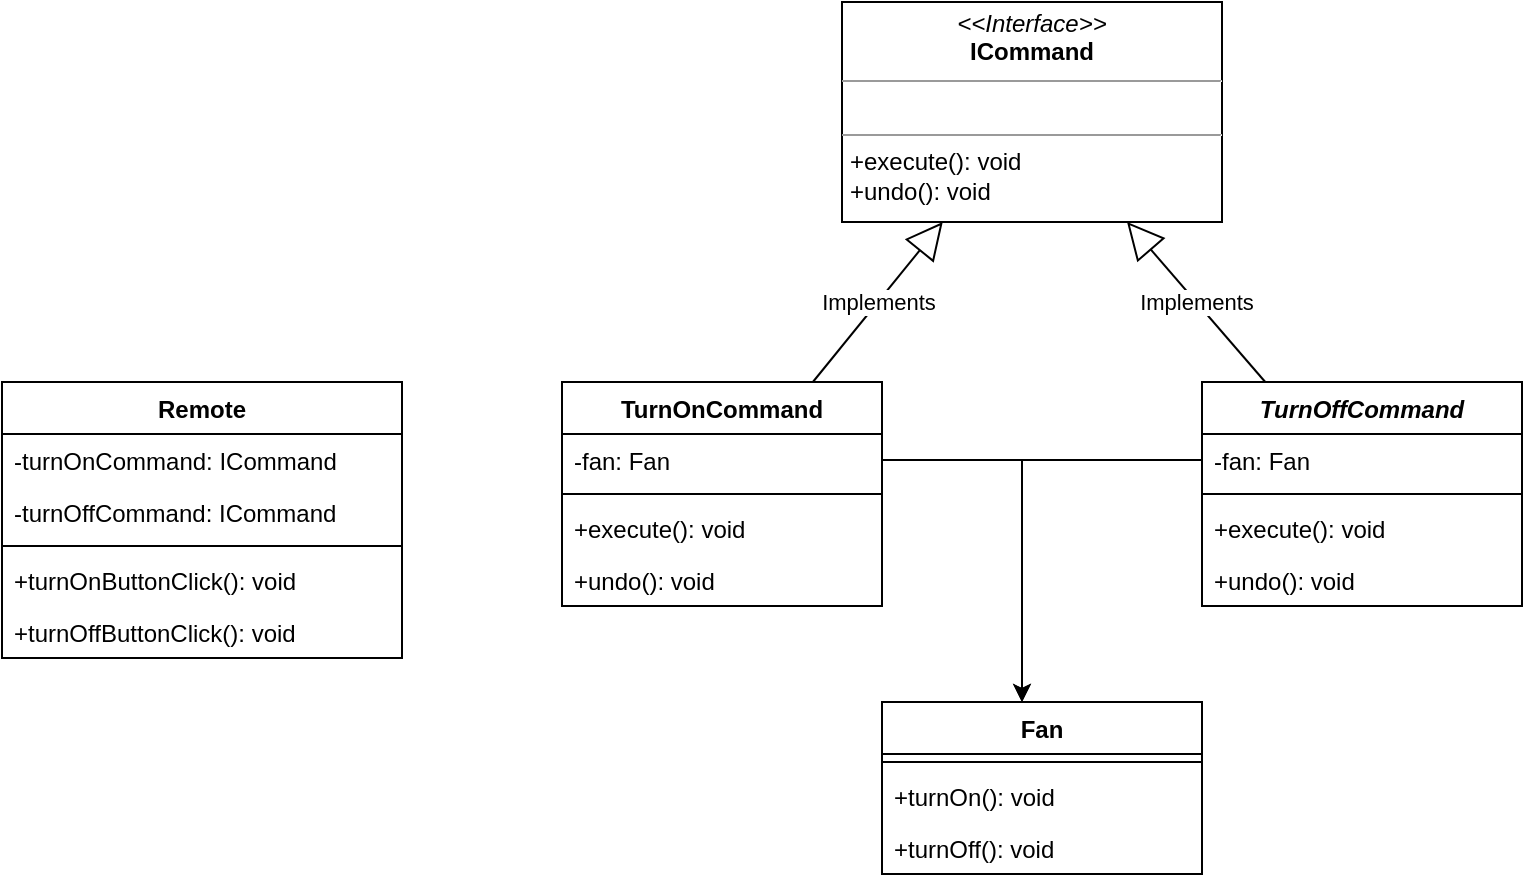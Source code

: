 <mxfile version="17.4.3" type="device"><diagram id="UflX4fYFUy51T9xey_v-" name="Page-1"><mxGraphModel dx="1422" dy="762" grid="1" gridSize="10" guides="1" tooltips="1" connect="1" arrows="1" fold="1" page="1" pageScale="1" pageWidth="827" pageHeight="1169" math="0" shadow="0"><root><mxCell id="0"/><mxCell id="1" parent="0"/><mxCell id="JFE_agPaNvYWgOGIv8ht-1" value="&lt;p style=&quot;margin: 0px ; margin-top: 4px ; text-align: center&quot;&gt;&lt;i&gt;&amp;lt;&amp;lt;Interface&amp;gt;&amp;gt;&lt;/i&gt;&lt;br&gt;&lt;b&gt;ICommand&lt;/b&gt;&lt;/p&gt;&lt;hr size=&quot;1&quot;&gt;&lt;p style=&quot;margin: 0px ; margin-left: 4px&quot;&gt;&lt;br&gt;&lt;/p&gt;&lt;hr size=&quot;1&quot;&gt;&lt;p style=&quot;margin: 0px ; margin-left: 4px&quot;&gt;+execute(): void&lt;br&gt;+undo(): void&lt;/p&gt;" style="verticalAlign=top;align=left;overflow=fill;fontSize=12;fontFamily=Helvetica;html=1;" vertex="1" parent="1"><mxGeometry x="450" y="30" width="190" height="110" as="geometry"/></mxCell><mxCell id="JFE_agPaNvYWgOGIv8ht-2" value="Remote" style="swimlane;fontStyle=1;align=center;verticalAlign=top;childLayout=stackLayout;horizontal=1;startSize=26;horizontalStack=0;resizeParent=1;resizeParentMax=0;resizeLast=0;collapsible=1;marginBottom=0;" vertex="1" parent="1"><mxGeometry x="30" y="220" width="200" height="138" as="geometry"/></mxCell><mxCell id="JFE_agPaNvYWgOGIv8ht-3" value="-turnOnCommand: ICommand" style="text;strokeColor=none;fillColor=none;align=left;verticalAlign=top;spacingLeft=4;spacingRight=4;overflow=hidden;rotatable=0;points=[[0,0.5],[1,0.5]];portConstraint=eastwest;" vertex="1" parent="JFE_agPaNvYWgOGIv8ht-2"><mxGeometry y="26" width="200" height="26" as="geometry"/></mxCell><mxCell id="JFE_agPaNvYWgOGIv8ht-6" value="-turnOffCommand: ICommand" style="text;strokeColor=none;fillColor=none;align=left;verticalAlign=top;spacingLeft=4;spacingRight=4;overflow=hidden;rotatable=0;points=[[0,0.5],[1,0.5]];portConstraint=eastwest;" vertex="1" parent="JFE_agPaNvYWgOGIv8ht-2"><mxGeometry y="52" width="200" height="26" as="geometry"/></mxCell><mxCell id="JFE_agPaNvYWgOGIv8ht-4" value="" style="line;strokeWidth=1;fillColor=none;align=left;verticalAlign=middle;spacingTop=-1;spacingLeft=3;spacingRight=3;rotatable=0;labelPosition=right;points=[];portConstraint=eastwest;" vertex="1" parent="JFE_agPaNvYWgOGIv8ht-2"><mxGeometry y="78" width="200" height="8" as="geometry"/></mxCell><mxCell id="JFE_agPaNvYWgOGIv8ht-5" value="+turnOnButtonClick(): void" style="text;strokeColor=none;fillColor=none;align=left;verticalAlign=top;spacingLeft=4;spacingRight=4;overflow=hidden;rotatable=0;points=[[0,0.5],[1,0.5]];portConstraint=eastwest;" vertex="1" parent="JFE_agPaNvYWgOGIv8ht-2"><mxGeometry y="86" width="200" height="26" as="geometry"/></mxCell><mxCell id="JFE_agPaNvYWgOGIv8ht-7" value="+turnOffButtonClick(): void" style="text;strokeColor=none;fillColor=none;align=left;verticalAlign=top;spacingLeft=4;spacingRight=4;overflow=hidden;rotatable=0;points=[[0,0.5],[1,0.5]];portConstraint=eastwest;" vertex="1" parent="JFE_agPaNvYWgOGIv8ht-2"><mxGeometry y="112" width="200" height="26" as="geometry"/></mxCell><mxCell id="JFE_agPaNvYWgOGIv8ht-8" value="Fan" style="swimlane;fontStyle=1;align=center;verticalAlign=top;childLayout=stackLayout;horizontal=1;startSize=26;horizontalStack=0;resizeParent=1;resizeParentMax=0;resizeLast=0;collapsible=1;marginBottom=0;" vertex="1" parent="1"><mxGeometry x="470" y="380" width="160" height="86" as="geometry"/></mxCell><mxCell id="JFE_agPaNvYWgOGIv8ht-10" value="" style="line;strokeWidth=1;fillColor=none;align=left;verticalAlign=middle;spacingTop=-1;spacingLeft=3;spacingRight=3;rotatable=0;labelPosition=right;points=[];portConstraint=eastwest;" vertex="1" parent="JFE_agPaNvYWgOGIv8ht-8"><mxGeometry y="26" width="160" height="8" as="geometry"/></mxCell><mxCell id="JFE_agPaNvYWgOGIv8ht-11" value="+turnOn(): void" style="text;strokeColor=none;fillColor=none;align=left;verticalAlign=top;spacingLeft=4;spacingRight=4;overflow=hidden;rotatable=0;points=[[0,0.5],[1,0.5]];portConstraint=eastwest;" vertex="1" parent="JFE_agPaNvYWgOGIv8ht-8"><mxGeometry y="34" width="160" height="26" as="geometry"/></mxCell><mxCell id="JFE_agPaNvYWgOGIv8ht-12" value="+turnOff(): void" style="text;strokeColor=none;fillColor=none;align=left;verticalAlign=top;spacingLeft=4;spacingRight=4;overflow=hidden;rotatable=0;points=[[0,0.5],[1,0.5]];portConstraint=eastwest;" vertex="1" parent="JFE_agPaNvYWgOGIv8ht-8"><mxGeometry y="60" width="160" height="26" as="geometry"/></mxCell><mxCell id="JFE_agPaNvYWgOGIv8ht-17" value="TurnOnCommand" style="swimlane;fontStyle=1;align=center;verticalAlign=top;childLayout=stackLayout;horizontal=1;startSize=26;horizontalStack=0;resizeParent=1;resizeParentMax=0;resizeLast=0;collapsible=1;marginBottom=0;" vertex="1" parent="1"><mxGeometry x="310" y="220" width="160" height="112" as="geometry"/></mxCell><mxCell id="JFE_agPaNvYWgOGIv8ht-18" value="-fan: Fan" style="text;strokeColor=none;fillColor=none;align=left;verticalAlign=top;spacingLeft=4;spacingRight=4;overflow=hidden;rotatable=0;points=[[0,0.5],[1,0.5]];portConstraint=eastwest;" vertex="1" parent="JFE_agPaNvYWgOGIv8ht-17"><mxGeometry y="26" width="160" height="26" as="geometry"/></mxCell><mxCell id="JFE_agPaNvYWgOGIv8ht-19" value="" style="line;strokeWidth=1;fillColor=none;align=left;verticalAlign=middle;spacingTop=-1;spacingLeft=3;spacingRight=3;rotatable=0;labelPosition=right;points=[];portConstraint=eastwest;" vertex="1" parent="JFE_agPaNvYWgOGIv8ht-17"><mxGeometry y="52" width="160" height="8" as="geometry"/></mxCell><mxCell id="JFE_agPaNvYWgOGIv8ht-20" value="+execute(): void" style="text;strokeColor=none;fillColor=none;align=left;verticalAlign=top;spacingLeft=4;spacingRight=4;overflow=hidden;rotatable=0;points=[[0,0.5],[1,0.5]];portConstraint=eastwest;" vertex="1" parent="JFE_agPaNvYWgOGIv8ht-17"><mxGeometry y="60" width="160" height="26" as="geometry"/></mxCell><mxCell id="JFE_agPaNvYWgOGIv8ht-21" value="+undo(): void" style="text;strokeColor=none;fillColor=none;align=left;verticalAlign=top;spacingLeft=4;spacingRight=4;overflow=hidden;rotatable=0;points=[[0,0.5],[1,0.5]];portConstraint=eastwest;" vertex="1" parent="JFE_agPaNvYWgOGIv8ht-17"><mxGeometry y="86" width="160" height="26" as="geometry"/></mxCell><mxCell id="JFE_agPaNvYWgOGIv8ht-22" value="TurnOffCommand" style="swimlane;fontStyle=3;align=center;verticalAlign=top;childLayout=stackLayout;horizontal=1;startSize=26;horizontalStack=0;resizeParent=1;resizeParentMax=0;resizeLast=0;collapsible=1;marginBottom=0;" vertex="1" parent="1"><mxGeometry x="630" y="220" width="160" height="112" as="geometry"/></mxCell><mxCell id="JFE_agPaNvYWgOGIv8ht-23" value="-fan: Fan" style="text;strokeColor=none;fillColor=none;align=left;verticalAlign=top;spacingLeft=4;spacingRight=4;overflow=hidden;rotatable=0;points=[[0,0.5],[1,0.5]];portConstraint=eastwest;" vertex="1" parent="JFE_agPaNvYWgOGIv8ht-22"><mxGeometry y="26" width="160" height="26" as="geometry"/></mxCell><mxCell id="JFE_agPaNvYWgOGIv8ht-24" value="" style="line;strokeWidth=1;fillColor=none;align=left;verticalAlign=middle;spacingTop=-1;spacingLeft=3;spacingRight=3;rotatable=0;labelPosition=right;points=[];portConstraint=eastwest;" vertex="1" parent="JFE_agPaNvYWgOGIv8ht-22"><mxGeometry y="52" width="160" height="8" as="geometry"/></mxCell><mxCell id="JFE_agPaNvYWgOGIv8ht-25" value="+execute(): void" style="text;strokeColor=none;fillColor=none;align=left;verticalAlign=top;spacingLeft=4;spacingRight=4;overflow=hidden;rotatable=0;points=[[0,0.5],[1,0.5]];portConstraint=eastwest;" vertex="1" parent="JFE_agPaNvYWgOGIv8ht-22"><mxGeometry y="60" width="160" height="26" as="geometry"/></mxCell><mxCell id="JFE_agPaNvYWgOGIv8ht-26" value="+undo(): void" style="text;strokeColor=none;fillColor=none;align=left;verticalAlign=top;spacingLeft=4;spacingRight=4;overflow=hidden;rotatable=0;points=[[0,0.5],[1,0.5]];portConstraint=eastwest;" vertex="1" parent="JFE_agPaNvYWgOGIv8ht-22"><mxGeometry y="86" width="160" height="26" as="geometry"/></mxCell><mxCell id="JFE_agPaNvYWgOGIv8ht-28" style="edgeStyle=orthogonalEdgeStyle;rounded=0;orthogonalLoop=1;jettySize=auto;html=1;exitX=1;exitY=0.5;exitDx=0;exitDy=0;" edge="1" parent="1" source="JFE_agPaNvYWgOGIv8ht-18" target="JFE_agPaNvYWgOGIv8ht-8"><mxGeometry relative="1" as="geometry"><Array as="points"><mxPoint x="540" y="259"/></Array></mxGeometry></mxCell><mxCell id="JFE_agPaNvYWgOGIv8ht-29" style="edgeStyle=orthogonalEdgeStyle;rounded=0;orthogonalLoop=1;jettySize=auto;html=1;exitX=0;exitY=0.5;exitDx=0;exitDy=0;" edge="1" parent="1" source="JFE_agPaNvYWgOGIv8ht-23" target="JFE_agPaNvYWgOGIv8ht-8"><mxGeometry relative="1" as="geometry"><Array as="points"><mxPoint x="540" y="259"/></Array></mxGeometry></mxCell><mxCell id="JFE_agPaNvYWgOGIv8ht-30" value="Implements" style="endArrow=block;endSize=16;endFill=0;html=1;rounded=0;" edge="1" parent="1" source="JFE_agPaNvYWgOGIv8ht-17" target="JFE_agPaNvYWgOGIv8ht-1"><mxGeometry width="160" relative="1" as="geometry"><mxPoint x="70" y="570" as="sourcePoint"/><mxPoint x="230" y="570" as="targetPoint"/></mxGeometry></mxCell><mxCell id="JFE_agPaNvYWgOGIv8ht-31" value="Implements" style="endArrow=block;endSize=16;endFill=0;html=1;rounded=0;" edge="1" parent="1" source="JFE_agPaNvYWgOGIv8ht-22" target="JFE_agPaNvYWgOGIv8ht-1"><mxGeometry width="160" relative="1" as="geometry"><mxPoint x="460" y="220" as="sourcePoint"/><mxPoint x="516.126" y="150" as="targetPoint"/></mxGeometry></mxCell></root></mxGraphModel></diagram></mxfile>